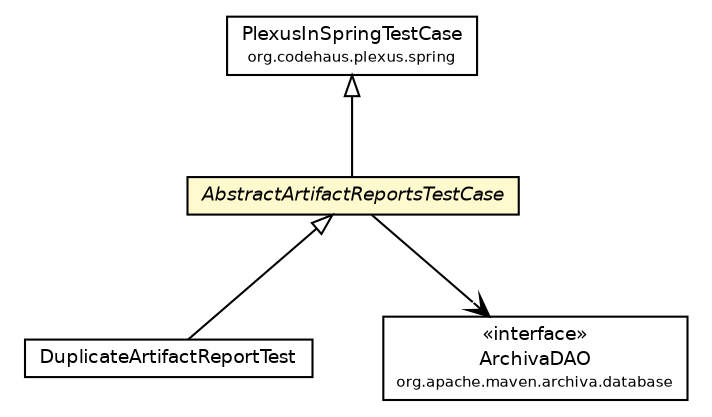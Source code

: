 #!/usr/local/bin/dot
#
# Class diagram 
# Generated by UmlGraph version 4.6 (http://www.spinellis.gr/sw/umlgraph)
#

digraph G {
	edge [fontname="Helvetica",fontsize=10,labelfontname="Helvetica",labelfontsize=10];
	node [fontname="Helvetica",fontsize=10,shape=plaintext];
	// org.apache.maven.archiva.reporting.artifact.DuplicateArtifactReportTest
	c32609 [label=<<table border="0" cellborder="1" cellspacing="0" cellpadding="2" port="p" href="./DuplicateArtifactReportTest.html">
		<tr><td><table border="0" cellspacing="0" cellpadding="1">
			<tr><td> DuplicateArtifactReportTest </td></tr>
		</table></td></tr>
		</table>>, fontname="Helvetica", fontcolor="black", fontsize=9.0];
	// org.apache.maven.archiva.reporting.artifact.AbstractArtifactReportsTestCase
	c32610 [label=<<table border="0" cellborder="1" cellspacing="0" cellpadding="2" port="p" bgcolor="lemonChiffon" href="./AbstractArtifactReportsTestCase.html">
		<tr><td><table border="0" cellspacing="0" cellpadding="1">
			<tr><td><font face="Helvetica-Oblique"> AbstractArtifactReportsTestCase </font></td></tr>
		</table></td></tr>
		</table>>, fontname="Helvetica", fontcolor="black", fontsize=9.0];
	//org.apache.maven.archiva.reporting.artifact.DuplicateArtifactReportTest extends org.apache.maven.archiva.reporting.artifact.AbstractArtifactReportsTestCase
	c32610:p -> c32609:p [dir=back,arrowtail=empty];
	//org.apache.maven.archiva.reporting.artifact.AbstractArtifactReportsTestCase extends org.codehaus.plexus.spring.PlexusInSpringTestCase
	c32716:p -> c32610:p [dir=back,arrowtail=empty];
	// org.apache.maven.archiva.reporting.artifact.AbstractArtifactReportsTestCase NAVASSOC org.apache.maven.archiva.database.ArchivaDAO
	c32610:p -> c32717:p [taillabel="", label="", headlabel="", fontname="Helvetica", fontcolor="black", fontsize=10.0, color="black", arrowhead=open];
	// org.apache.maven.archiva.database.ArchivaDAO
	c32717 [label=<<table border="0" cellborder="1" cellspacing="0" cellpadding="2" port="p" href="http://java.sun.com/j2se/1.4.2/docs/api/org/apache/maven/archiva/database/ArchivaDAO.html">
		<tr><td><table border="0" cellspacing="0" cellpadding="1">
			<tr><td> &laquo;interface&raquo; </td></tr>
			<tr><td> ArchivaDAO </td></tr>
			<tr><td><font point-size="7.0"> org.apache.maven.archiva.database </font></td></tr>
		</table></td></tr>
		</table>>, fontname="Helvetica", fontcolor="black", fontsize=9.0];
	// org.codehaus.plexus.spring.PlexusInSpringTestCase
	c32716 [label=<<table border="0" cellborder="1" cellspacing="0" cellpadding="2" port="p" href="http://java.sun.com/j2se/1.4.2/docs/api/org/codehaus/plexus/spring/PlexusInSpringTestCase.html">
		<tr><td><table border="0" cellspacing="0" cellpadding="1">
			<tr><td> PlexusInSpringTestCase </td></tr>
			<tr><td><font point-size="7.0"> org.codehaus.plexus.spring </font></td></tr>
		</table></td></tr>
		</table>>, fontname="Helvetica", fontcolor="black", fontsize=9.0];
}

